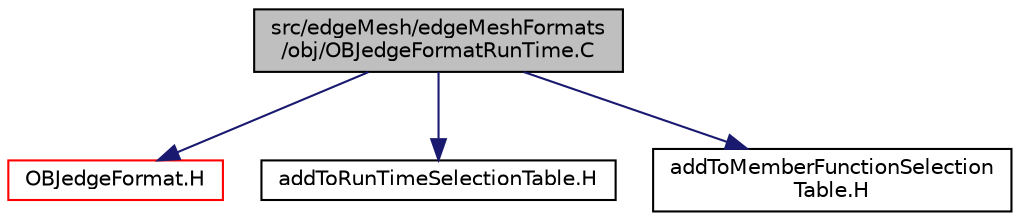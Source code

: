 digraph "src/edgeMesh/edgeMeshFormats/obj/OBJedgeFormatRunTime.C"
{
  bgcolor="transparent";
  edge [fontname="Helvetica",fontsize="10",labelfontname="Helvetica",labelfontsize="10"];
  node [fontname="Helvetica",fontsize="10",shape=record];
  Node1 [label="src/edgeMesh/edgeMeshFormats\l/obj/OBJedgeFormatRunTime.C",height=0.2,width=0.4,color="black", fillcolor="grey75", style="filled", fontcolor="black"];
  Node1 -> Node2 [color="midnightblue",fontsize="10",style="solid",fontname="Helvetica"];
  Node2 [label="OBJedgeFormat.H",height=0.2,width=0.4,color="red",URL="$a05092.html"];
  Node1 -> Node3 [color="midnightblue",fontsize="10",style="solid",fontname="Helvetica"];
  Node3 [label="addToRunTimeSelectionTable.H",height=0.2,width=0.4,color="black",URL="$a08169.html",tooltip="Macros for easy insertion into run-time selection tables. "];
  Node1 -> Node4 [color="midnightblue",fontsize="10",style="solid",fontname="Helvetica"];
  Node4 [label="addToMemberFunctionSelection\lTable.H",height=0.2,width=0.4,color="black",URL="$a08171.html",tooltip="Macros for easy insertion into member function selection tables. "];
}
